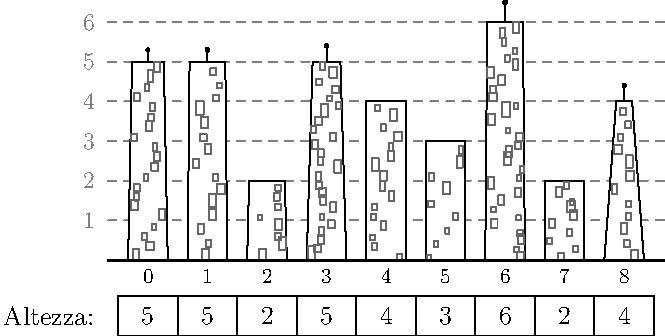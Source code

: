 unitsize(.7cm);

path rect(pair p, real w, real h) {
	return p -- (p.x + w, p.y) -- (p.x + w, p.y + h) -- (p.x, p.y + h) -- cycle;
}

void skyscraper(real x, real h, real shrink = 0, real antenna_h = 0, real antenna_r = 0) {
	path box = (x, 0) -- (x + 1, 0) -- (x + 1 - shrink, h) -- (x + shrink, h) -- cycle;
	fill(box, white);
	draw(box);

	draw((x + .5, h) -- (x + .5, h + antenna_h));
	fill(circle((x+.5, h + antenna_h), antenna_r), black);

	int n_win = (3 + rand() % 3) * (int)h;
	for (int i = 0; i < n_win; ++i) {
		real win_w = .1 + unitrand() * .1;
		real win_h = win_w * (unitrand() + 1);
		real win_y = h/n_win * i;
		if (win_h + win_y > h)
			win_y = h - win_h;
		real win_x = x + shrink * (i+1) / n_win + unitrand() * (1 - 2 * shrink * (i+1) / n_win - win_w);

		draw(rect((win_x, win_y), win_w, win_h), gray(.4));
	}
}

srand(42);

for (int h = 1; h <= 6; ++h) {
	draw((-.5, h) -- (13.5, h), gray + dashed);
	label((string)h, (-1, h), gray);
}

skyscraper(0, 5, shrink = .1, antenna_h = .3, antenna_r = .05);
skyscraper(1.5, 5, shrink = .05, antenna_h = .3, antenna_r = .06);
skyscraper(3, 2, shrink = .05);
skyscraper(4.5, 5, shrink = .15, antenna_h = .4, antenna_r = .05);
skyscraper(6, 4, shrink = 0);
skyscraper(7.5, 3, shrink = 0);
skyscraper(9, 6, shrink = .05, antenna_h = .5, antenna_r = .06);
skyscraper(10.5, 2);
skyscraper(12, 4, shrink = .3, antenna_h = .4, antenna_r = .05);

draw((-.5, 0) -- (13.5, 0), black + linewidth(1));

int height[] = {5, 5, 2, 5, 4, 3, 6, 2, 4};
for (int i = 0; i < height.length; ++i) {
	draw(rect((i * 1.5 - .25, -1.9), 1.5, 1));
	label(scale(.9) * (string)i, (i * 1.5 + .5, -.4), black);
	label(scale(1.1) * (string)height[i], (i * 1.5 + .5, -1.4));
}

label(scale(1.1) * "Altezza:", (-2, -1.4));